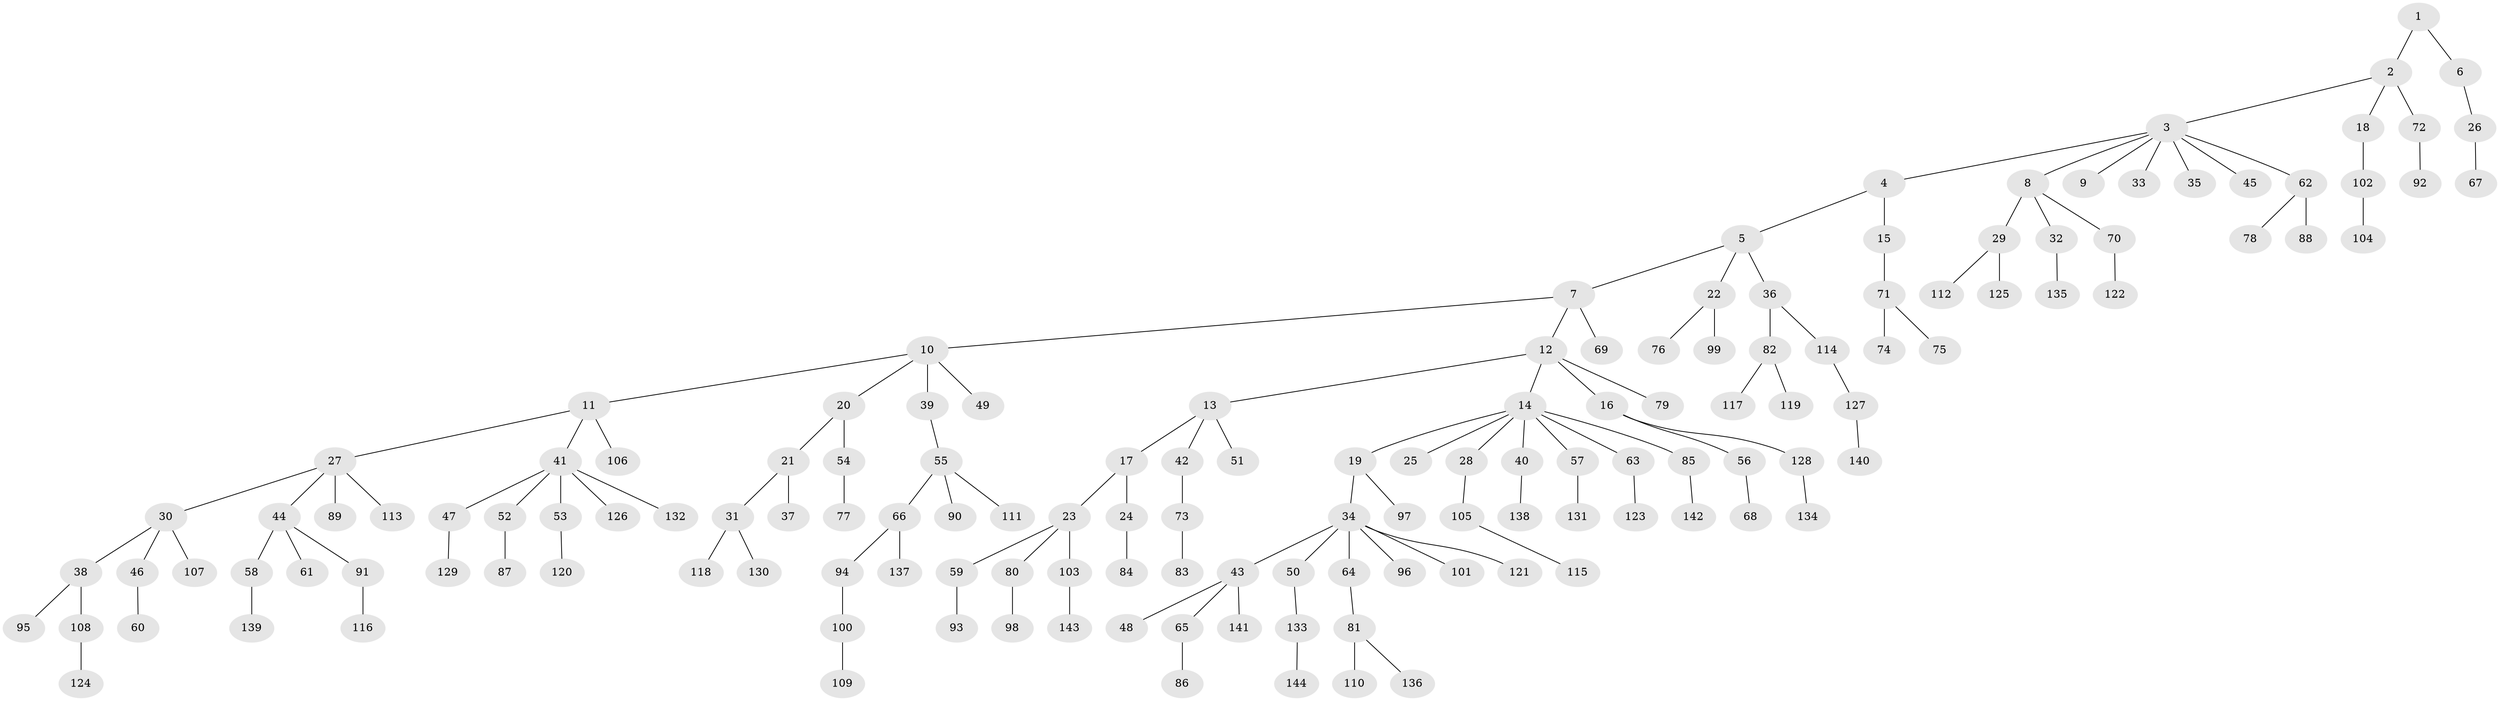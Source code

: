// coarse degree distribution, {2: 0.2376237623762376, 4: 0.06930693069306931, 3: 0.15841584158415842, 7: 0.019801980198019802, 1: 0.49504950495049505, 6: 0.019801980198019802}
// Generated by graph-tools (version 1.1) at 2025/37/03/04/25 23:37:28]
// undirected, 144 vertices, 143 edges
graph export_dot {
  node [color=gray90,style=filled];
  1;
  2;
  3;
  4;
  5;
  6;
  7;
  8;
  9;
  10;
  11;
  12;
  13;
  14;
  15;
  16;
  17;
  18;
  19;
  20;
  21;
  22;
  23;
  24;
  25;
  26;
  27;
  28;
  29;
  30;
  31;
  32;
  33;
  34;
  35;
  36;
  37;
  38;
  39;
  40;
  41;
  42;
  43;
  44;
  45;
  46;
  47;
  48;
  49;
  50;
  51;
  52;
  53;
  54;
  55;
  56;
  57;
  58;
  59;
  60;
  61;
  62;
  63;
  64;
  65;
  66;
  67;
  68;
  69;
  70;
  71;
  72;
  73;
  74;
  75;
  76;
  77;
  78;
  79;
  80;
  81;
  82;
  83;
  84;
  85;
  86;
  87;
  88;
  89;
  90;
  91;
  92;
  93;
  94;
  95;
  96;
  97;
  98;
  99;
  100;
  101;
  102;
  103;
  104;
  105;
  106;
  107;
  108;
  109;
  110;
  111;
  112;
  113;
  114;
  115;
  116;
  117;
  118;
  119;
  120;
  121;
  122;
  123;
  124;
  125;
  126;
  127;
  128;
  129;
  130;
  131;
  132;
  133;
  134;
  135;
  136;
  137;
  138;
  139;
  140;
  141;
  142;
  143;
  144;
  1 -- 2;
  1 -- 6;
  2 -- 3;
  2 -- 18;
  2 -- 72;
  3 -- 4;
  3 -- 8;
  3 -- 9;
  3 -- 33;
  3 -- 35;
  3 -- 45;
  3 -- 62;
  4 -- 5;
  4 -- 15;
  5 -- 7;
  5 -- 22;
  5 -- 36;
  6 -- 26;
  7 -- 10;
  7 -- 12;
  7 -- 69;
  8 -- 29;
  8 -- 32;
  8 -- 70;
  10 -- 11;
  10 -- 20;
  10 -- 39;
  10 -- 49;
  11 -- 27;
  11 -- 41;
  11 -- 106;
  12 -- 13;
  12 -- 14;
  12 -- 16;
  12 -- 79;
  13 -- 17;
  13 -- 42;
  13 -- 51;
  14 -- 19;
  14 -- 25;
  14 -- 28;
  14 -- 40;
  14 -- 57;
  14 -- 63;
  14 -- 85;
  15 -- 71;
  16 -- 56;
  16 -- 128;
  17 -- 23;
  17 -- 24;
  18 -- 102;
  19 -- 34;
  19 -- 97;
  20 -- 21;
  20 -- 54;
  21 -- 31;
  21 -- 37;
  22 -- 76;
  22 -- 99;
  23 -- 59;
  23 -- 80;
  23 -- 103;
  24 -- 84;
  26 -- 67;
  27 -- 30;
  27 -- 44;
  27 -- 89;
  27 -- 113;
  28 -- 105;
  29 -- 112;
  29 -- 125;
  30 -- 38;
  30 -- 46;
  30 -- 107;
  31 -- 118;
  31 -- 130;
  32 -- 135;
  34 -- 43;
  34 -- 50;
  34 -- 64;
  34 -- 96;
  34 -- 101;
  34 -- 121;
  36 -- 82;
  36 -- 114;
  38 -- 95;
  38 -- 108;
  39 -- 55;
  40 -- 138;
  41 -- 47;
  41 -- 52;
  41 -- 53;
  41 -- 126;
  41 -- 132;
  42 -- 73;
  43 -- 48;
  43 -- 65;
  43 -- 141;
  44 -- 58;
  44 -- 61;
  44 -- 91;
  46 -- 60;
  47 -- 129;
  50 -- 133;
  52 -- 87;
  53 -- 120;
  54 -- 77;
  55 -- 66;
  55 -- 90;
  55 -- 111;
  56 -- 68;
  57 -- 131;
  58 -- 139;
  59 -- 93;
  62 -- 78;
  62 -- 88;
  63 -- 123;
  64 -- 81;
  65 -- 86;
  66 -- 94;
  66 -- 137;
  70 -- 122;
  71 -- 74;
  71 -- 75;
  72 -- 92;
  73 -- 83;
  80 -- 98;
  81 -- 110;
  81 -- 136;
  82 -- 117;
  82 -- 119;
  85 -- 142;
  91 -- 116;
  94 -- 100;
  100 -- 109;
  102 -- 104;
  103 -- 143;
  105 -- 115;
  108 -- 124;
  114 -- 127;
  127 -- 140;
  128 -- 134;
  133 -- 144;
}

